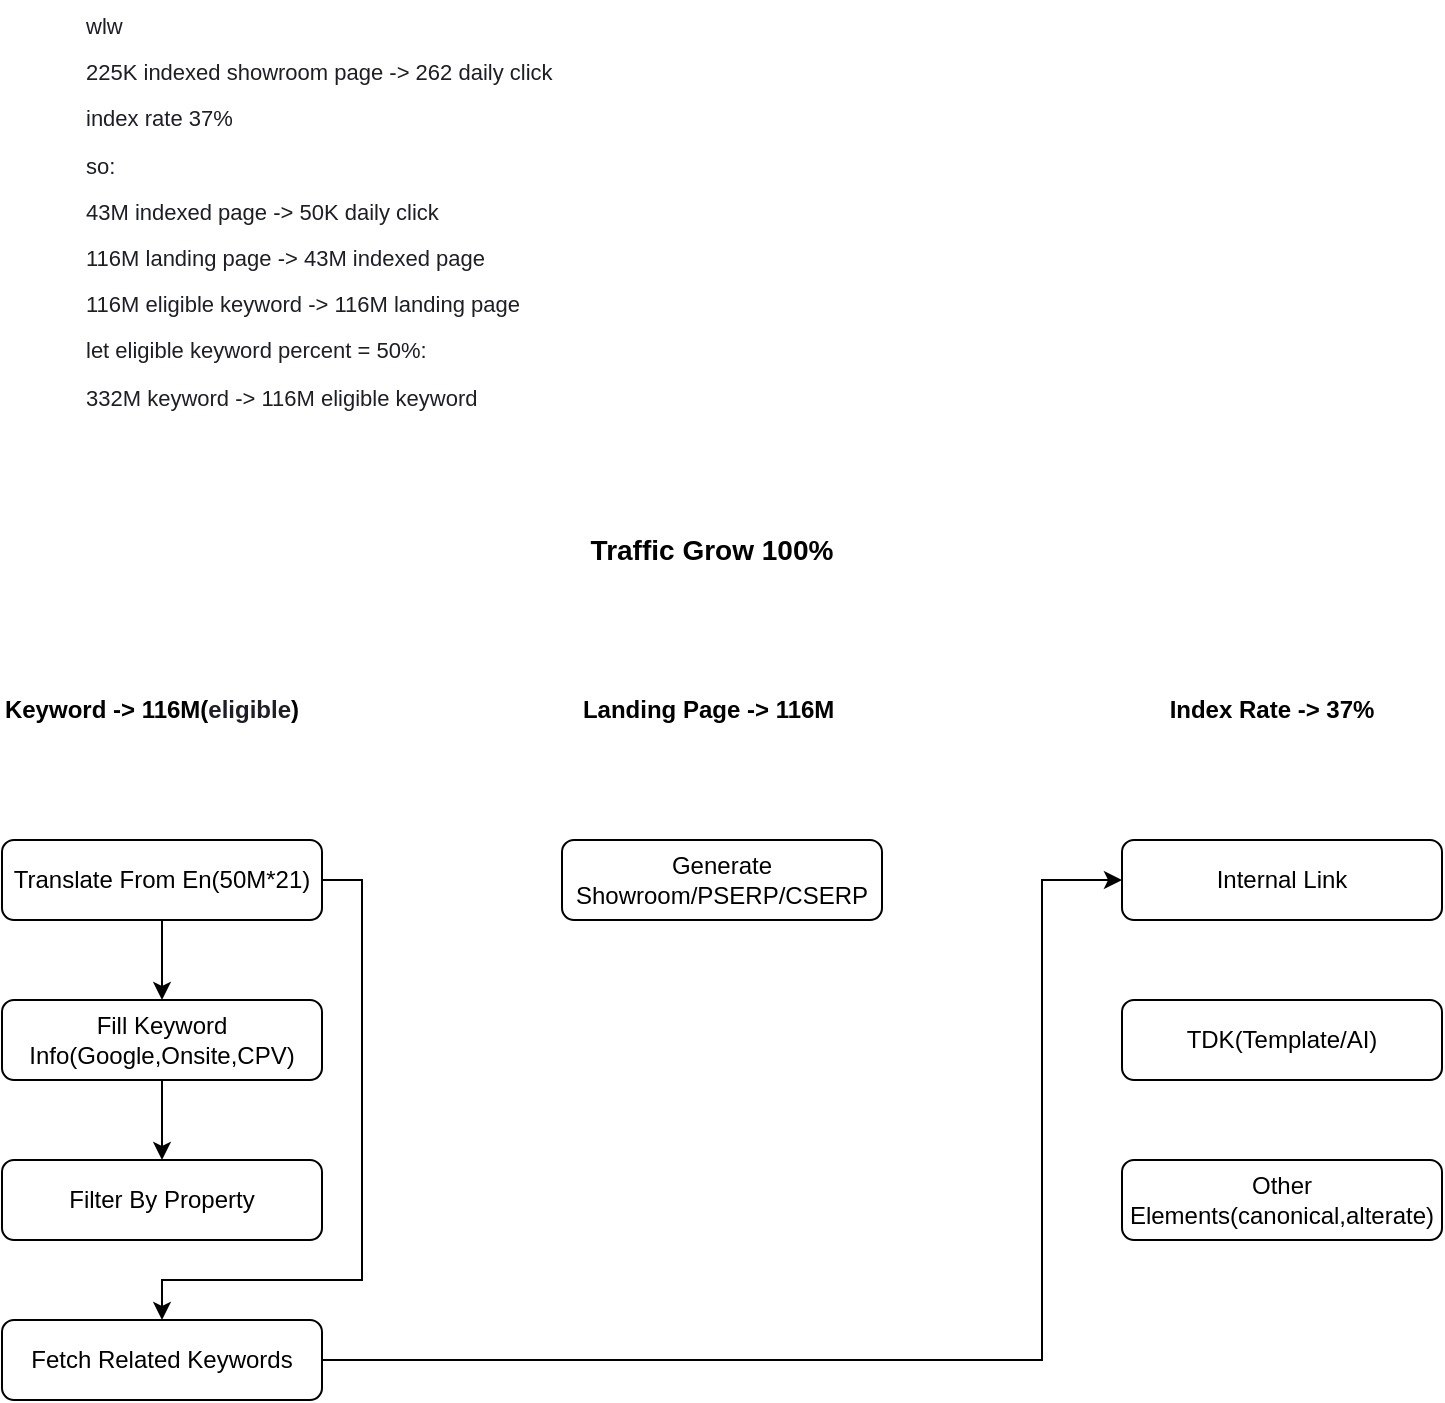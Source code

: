 <mxfile version="24.8.4">
  <diagram name="第 1 页" id="A2_o63IfxjyKfNZ6jgSW">
    <mxGraphModel dx="1417" dy="1823" grid="1" gridSize="10" guides="1" tooltips="1" connect="1" arrows="1" fold="1" page="1" pageScale="1" pageWidth="827" pageHeight="1169" math="0" shadow="0">
      <root>
        <mxCell id="0" />
        <mxCell id="1" parent="0" />
        <mxCell id="CGiE7vuEJ3qXT8lJ0x0y-1" value="Traffic Grow 100%" style="text;html=1;align=center;verticalAlign=middle;whiteSpace=wrap;rounded=0;fontStyle=1;fontSize=14;" vertex="1" parent="1">
          <mxGeometry x="320" y="40" width="150" height="30" as="geometry" />
        </mxCell>
        <mxCell id="CGiE7vuEJ3qXT8lJ0x0y-2" value="&lt;p style=&quot;&quot;&gt;&lt;font face=&quot;Helvetica&quot; style=&quot;font-size: 12px;&quot;&gt;Keyword -&amp;gt; 116M(&lt;span style=&quot;color: rgb(29, 30, 38); text-align: left; background-color: rgb(255, 255, 255);&quot;&gt;eligible&lt;/span&gt;)&lt;/font&gt;&lt;/p&gt;" style="text;html=1;align=center;verticalAlign=middle;whiteSpace=wrap;rounded=0;fontStyle=1" vertex="1" parent="1">
          <mxGeometry x="40" y="120" width="150" height="30" as="geometry" />
        </mxCell>
        <mxCell id="CGiE7vuEJ3qXT8lJ0x0y-3" value="Landing Page -&amp;gt; 116M&amp;nbsp;" style="text;html=1;align=center;verticalAlign=middle;whiteSpace=wrap;rounded=0;fontStyle=1" vertex="1" parent="1">
          <mxGeometry x="320" y="120" width="150" height="30" as="geometry" />
        </mxCell>
        <mxCell id="CGiE7vuEJ3qXT8lJ0x0y-4" value="Index Rate -&amp;gt; 37%" style="text;html=1;align=center;verticalAlign=middle;whiteSpace=wrap;rounded=0;fontStyle=1" vertex="1" parent="1">
          <mxGeometry x="600" y="120" width="150" height="30" as="geometry" />
        </mxCell>
        <mxCell id="CGiE7vuEJ3qXT8lJ0x0y-5" value="&lt;p style=&quot;box-sizing: border-box; margin: 0px 0px 10px; color: rgb(29, 30, 38); font-family: Circular, sans-serif; font-style: normal; font-variant-ligatures: normal; font-variant-caps: normal; font-weight: 400; letter-spacing: normal; orphans: 2; text-indent: 0px; text-transform: none; widows: 2; word-spacing: 0px; -webkit-text-stroke-width: 0px; white-space: normal; background-color: rgb(255, 255, 255); text-decoration-thickness: initial; text-decoration-style: initial; text-decoration-color: initial; font-size: 11px;&quot;&gt;&lt;font style=&quot;font-size: 11px;&quot;&gt;wlw&lt;/font&gt;&lt;/p&gt;&lt;p style=&quot;box-sizing: border-box; margin: 0px 0px 10px; color: rgb(29, 30, 38); font-family: Circular, sans-serif; font-style: normal; font-variant-ligatures: normal; font-variant-caps: normal; font-weight: 400; letter-spacing: normal; orphans: 2; text-indent: 0px; text-transform: none; widows: 2; word-spacing: 0px; -webkit-text-stroke-width: 0px; white-space: normal; background-color: rgb(255, 255, 255); text-decoration-thickness: initial; text-decoration-style: initial; text-decoration-color: initial; font-size: 11px;&quot;&gt;&lt;font style=&quot;font-size: 11px;&quot;&gt;225K indexed showroom page -&amp;gt; 262 daily click&lt;/font&gt;&lt;/p&gt;&lt;p style=&quot;box-sizing: border-box; margin: 0px 0px 10px; color: rgb(29, 30, 38); font-family: Circular, sans-serif; font-style: normal; font-variant-ligatures: normal; font-variant-caps: normal; font-weight: 400; letter-spacing: normal; orphans: 2; text-indent: 0px; text-transform: none; widows: 2; word-spacing: 0px; -webkit-text-stroke-width: 0px; white-space: normal; background-color: rgb(255, 255, 255); text-decoration-thickness: initial; text-decoration-style: initial; text-decoration-color: initial; font-size: 11px;&quot;&gt;&lt;font style=&quot;font-size: 11px;&quot;&gt;index rate 37%&lt;/font&gt;&lt;/p&gt;&lt;p style=&quot;box-sizing: border-box; margin: 0px 0px 10px; color: rgb(29, 30, 38); font-family: Circular, sans-serif; font-style: normal; font-variant-ligatures: normal; font-variant-caps: normal; font-weight: 400; letter-spacing: normal; orphans: 2; text-indent: 0px; text-transform: none; widows: 2; word-spacing: 0px; -webkit-text-stroke-width: 0px; white-space: normal; background-color: rgb(255, 255, 255); text-decoration-thickness: initial; text-decoration-style: initial; text-decoration-color: initial; font-size: 11px;&quot;&gt;&lt;font style=&quot;font-size: 11px;&quot;&gt;so:&lt;/font&gt;&lt;/p&gt;&lt;p style=&quot;box-sizing: border-box; margin: 0px 0px 10px; color: rgb(29, 30, 38); font-family: Circular, sans-serif; font-style: normal; font-variant-ligatures: normal; font-variant-caps: normal; font-weight: 400; letter-spacing: normal; orphans: 2; text-indent: 0px; text-transform: none; widows: 2; word-spacing: 0px; -webkit-text-stroke-width: 0px; white-space: normal; background-color: rgb(255, 255, 255); text-decoration-thickness: initial; text-decoration-style: initial; text-decoration-color: initial; font-size: 11px;&quot;&gt;&lt;font style=&quot;font-size: 11px;&quot;&gt;43M indexed page -&amp;gt; 50K daily click&lt;/font&gt;&lt;/p&gt;&lt;p style=&quot;box-sizing: border-box; margin: 0px 0px 10px; color: rgb(29, 30, 38); font-family: Circular, sans-serif; font-style: normal; font-variant-ligatures: normal; font-variant-caps: normal; font-weight: 400; letter-spacing: normal; orphans: 2; text-indent: 0px; text-transform: none; widows: 2; word-spacing: 0px; -webkit-text-stroke-width: 0px; white-space: normal; background-color: rgb(255, 255, 255); text-decoration-thickness: initial; text-decoration-style: initial; text-decoration-color: initial; font-size: 11px;&quot;&gt;&lt;font style=&quot;font-size: 11px;&quot;&gt;116M landing page -&amp;gt; 43M indexed page&lt;/font&gt;&lt;/p&gt;&lt;p style=&quot;box-sizing: border-box; margin: 0px 0px 10px; color: rgb(29, 30, 38); font-family: Circular, sans-serif; font-style: normal; font-variant-ligatures: normal; font-variant-caps: normal; font-weight: 400; letter-spacing: normal; orphans: 2; text-indent: 0px; text-transform: none; widows: 2; word-spacing: 0px; -webkit-text-stroke-width: 0px; white-space: normal; background-color: rgb(255, 255, 255); text-decoration-thickness: initial; text-decoration-style: initial; text-decoration-color: initial; font-size: 11px;&quot;&gt;&lt;font style=&quot;font-size: 11px;&quot;&gt;116M eligible keyword -&amp;gt; 116M landing page&lt;/font&gt;&lt;/p&gt;&lt;p style=&quot;box-sizing: border-box; margin: 0px 0px 10px; color: rgb(29, 30, 38); font-family: Circular, sans-serif; font-style: normal; font-variant-ligatures: normal; font-variant-caps: normal; font-weight: 400; letter-spacing: normal; orphans: 2; text-indent: 0px; text-transform: none; widows: 2; word-spacing: 0px; -webkit-text-stroke-width: 0px; white-space: normal; background-color: rgb(255, 255, 255); text-decoration-thickness: initial; text-decoration-style: initial; text-decoration-color: initial; font-size: 11px;&quot;&gt;&lt;font style=&quot;font-size: 11px;&quot;&gt;let eligible keyword percent = 50%:&lt;/font&gt;&lt;/p&gt;&lt;p style=&quot;box-sizing: border-box; margin: 0px; color: rgb(29, 30, 38); font-family: Circular, sans-serif; font-style: normal; font-variant-ligatures: normal; font-variant-caps: normal; font-weight: 400; letter-spacing: normal; orphans: 2; text-indent: 0px; text-transform: none; widows: 2; word-spacing: 0px; -webkit-text-stroke-width: 0px; white-space: normal; background-color: rgb(255, 255, 255); text-decoration-thickness: initial; text-decoration-style: initial; text-decoration-color: initial; font-size: 11px;&quot;&gt;&lt;font style=&quot;font-size: 11px;&quot;&gt;332M keyword -&amp;gt; 116M eligible keyword&lt;/font&gt;&lt;/p&gt;" style="text;whiteSpace=wrap;html=1;align=left;" vertex="1" parent="1">
          <mxGeometry x="80" y="-220" width="280" height="220" as="geometry" />
        </mxCell>
        <mxCell id="CGiE7vuEJ3qXT8lJ0x0y-17" style="edgeStyle=orthogonalEdgeStyle;rounded=0;orthogonalLoop=1;jettySize=auto;html=1;exitX=0.5;exitY=1;exitDx=0;exitDy=0;entryX=0.5;entryY=0;entryDx=0;entryDy=0;" edge="1" parent="1" source="CGiE7vuEJ3qXT8lJ0x0y-6" target="CGiE7vuEJ3qXT8lJ0x0y-7">
          <mxGeometry relative="1" as="geometry" />
        </mxCell>
        <mxCell id="CGiE7vuEJ3qXT8lJ0x0y-19" style="edgeStyle=orthogonalEdgeStyle;rounded=0;orthogonalLoop=1;jettySize=auto;html=1;exitX=1;exitY=0.5;exitDx=0;exitDy=0;entryX=0.5;entryY=0;entryDx=0;entryDy=0;" edge="1" parent="1" source="CGiE7vuEJ3qXT8lJ0x0y-6" target="CGiE7vuEJ3qXT8lJ0x0y-13">
          <mxGeometry relative="1" as="geometry">
            <Array as="points">
              <mxPoint x="220" y="220" />
              <mxPoint x="220" y="420" />
              <mxPoint x="120" y="420" />
            </Array>
          </mxGeometry>
        </mxCell>
        <mxCell id="CGiE7vuEJ3qXT8lJ0x0y-6" value="Translate From En(50M*21)" style="rounded=1;whiteSpace=wrap;html=1;" vertex="1" parent="1">
          <mxGeometry x="40" y="200" width="160" height="40" as="geometry" />
        </mxCell>
        <mxCell id="CGiE7vuEJ3qXT8lJ0x0y-15" style="edgeStyle=orthogonalEdgeStyle;rounded=0;orthogonalLoop=1;jettySize=auto;html=1;exitX=0.5;exitY=1;exitDx=0;exitDy=0;entryX=0.5;entryY=0;entryDx=0;entryDy=0;" edge="1" parent="1" source="CGiE7vuEJ3qXT8lJ0x0y-7" target="CGiE7vuEJ3qXT8lJ0x0y-8">
          <mxGeometry relative="1" as="geometry" />
        </mxCell>
        <mxCell id="CGiE7vuEJ3qXT8lJ0x0y-7" value="Fill Keyword Info(Google,Onsite,CPV)" style="rounded=1;whiteSpace=wrap;html=1;" vertex="1" parent="1">
          <mxGeometry x="40" y="280" width="160" height="40" as="geometry" />
        </mxCell>
        <mxCell id="CGiE7vuEJ3qXT8lJ0x0y-8" value="Filter By Property" style="rounded=1;whiteSpace=wrap;html=1;" vertex="1" parent="1">
          <mxGeometry x="40" y="360" width="160" height="40" as="geometry" />
        </mxCell>
        <mxCell id="CGiE7vuEJ3qXT8lJ0x0y-9" value="Generate Showroom/PSERP/CSERP" style="rounded=1;whiteSpace=wrap;html=1;" vertex="1" parent="1">
          <mxGeometry x="320" y="200" width="160" height="40" as="geometry" />
        </mxCell>
        <mxCell id="CGiE7vuEJ3qXT8lJ0x0y-10" value="Internal Link" style="rounded=1;whiteSpace=wrap;html=1;" vertex="1" parent="1">
          <mxGeometry x="600" y="200" width="160" height="40" as="geometry" />
        </mxCell>
        <mxCell id="CGiE7vuEJ3qXT8lJ0x0y-11" value="TDK(Template/AI)" style="rounded=1;whiteSpace=wrap;html=1;" vertex="1" parent="1">
          <mxGeometry x="600" y="280" width="160" height="40" as="geometry" />
        </mxCell>
        <mxCell id="CGiE7vuEJ3qXT8lJ0x0y-12" value="Other Elements(canonical,alterate)" style="rounded=1;whiteSpace=wrap;html=1;" vertex="1" parent="1">
          <mxGeometry x="600" y="360" width="160" height="40" as="geometry" />
        </mxCell>
        <mxCell id="CGiE7vuEJ3qXT8lJ0x0y-18" style="edgeStyle=orthogonalEdgeStyle;rounded=0;orthogonalLoop=1;jettySize=auto;html=1;exitX=1;exitY=0.5;exitDx=0;exitDy=0;entryX=0;entryY=0.5;entryDx=0;entryDy=0;" edge="1" parent="1" source="CGiE7vuEJ3qXT8lJ0x0y-13" target="CGiE7vuEJ3qXT8lJ0x0y-10">
          <mxGeometry relative="1" as="geometry">
            <Array as="points">
              <mxPoint x="560" y="460" />
              <mxPoint x="560" y="220" />
            </Array>
          </mxGeometry>
        </mxCell>
        <mxCell id="CGiE7vuEJ3qXT8lJ0x0y-13" value="Fetch Related Keywords" style="rounded=1;whiteSpace=wrap;html=1;" vertex="1" parent="1">
          <mxGeometry x="40" y="440" width="160" height="40" as="geometry" />
        </mxCell>
      </root>
    </mxGraphModel>
  </diagram>
</mxfile>
